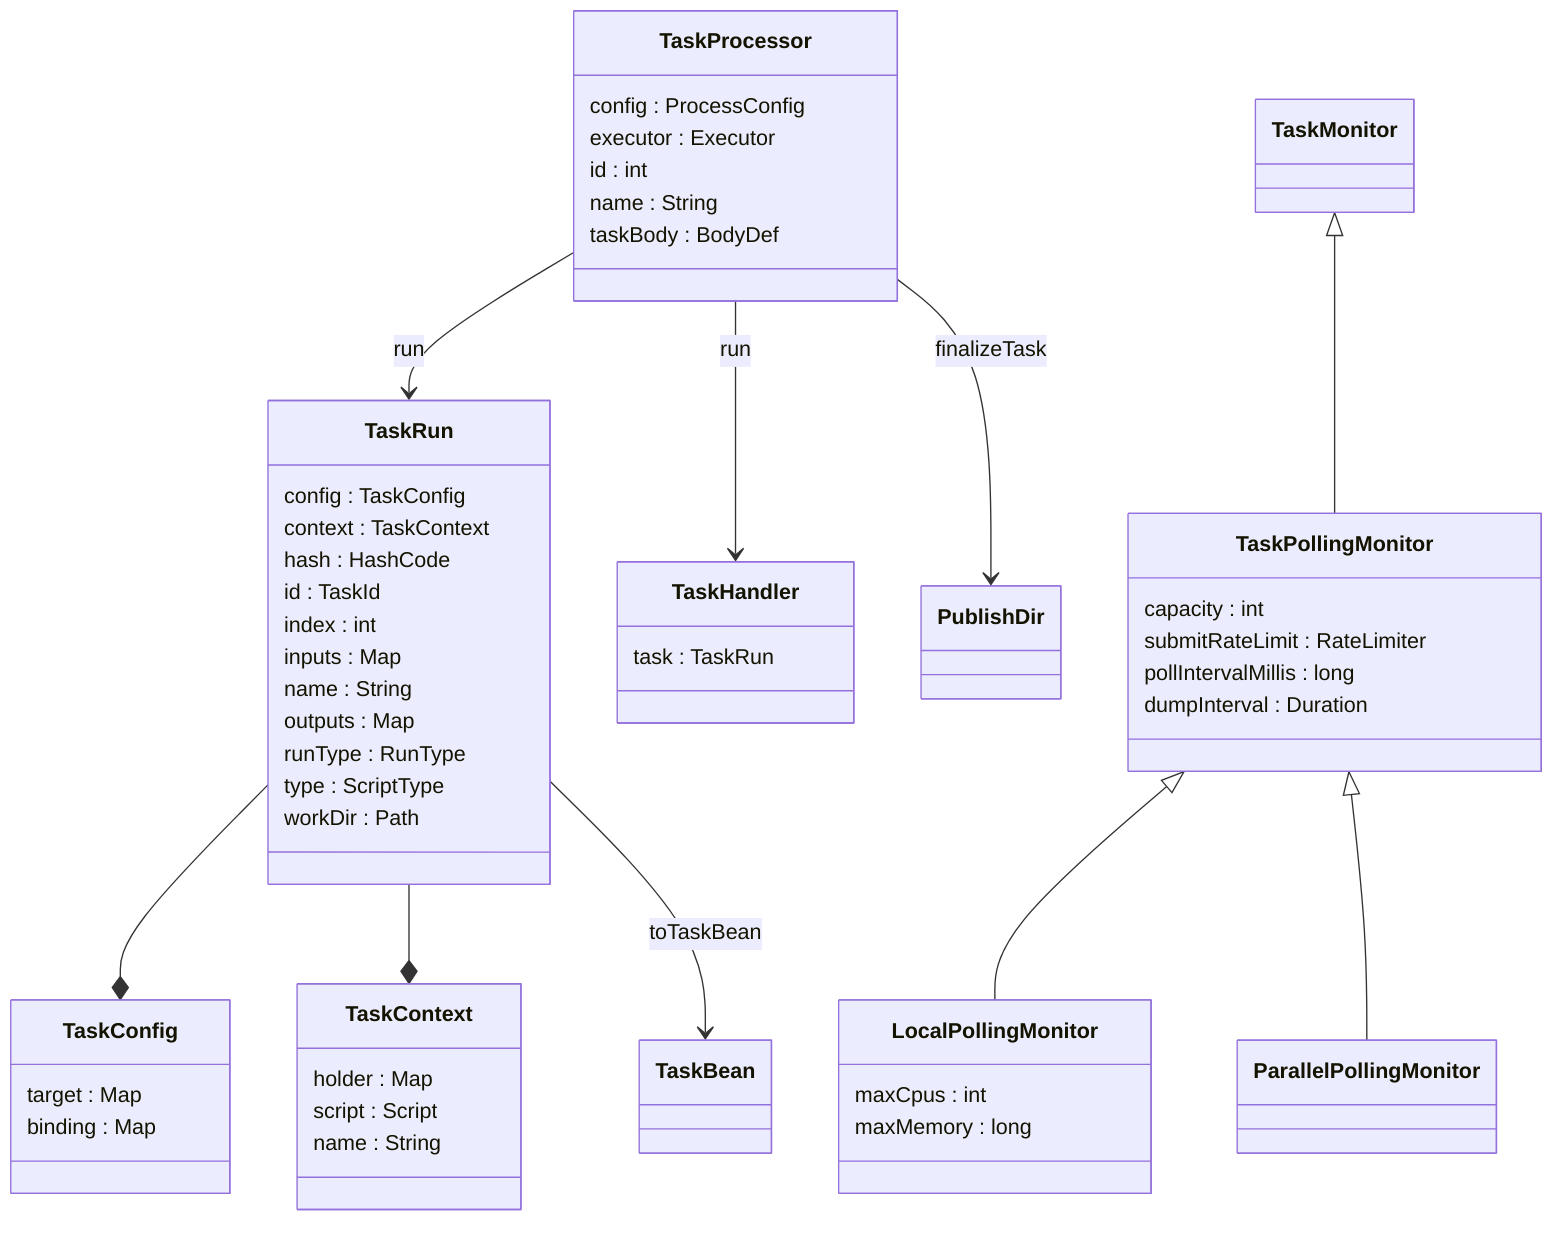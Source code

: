 classDiagram
    %%
    %% nextflow.processor
    %%
    %% ProcessDef --> TaskProcessor : run

    class TaskProcessor {
        config : ProcessConfig
        executor : Executor
        id : int
        name : String
        taskBody : BodyDef
    }
    TaskProcessor --> TaskRun : run
    TaskProcessor --> TaskHandler : run
    TaskProcessor --> PublishDir : finalizeTask

    class TaskRun {
        config : TaskConfig
        context : TaskContext
        hash : HashCode
        id : TaskId
        index : int
        inputs : Map
        name : String
        outputs : Map
        runType : RunType
        type : ScriptType
        workDir : Path
    }
    TaskRun --* TaskConfig
    TaskRun --* TaskContext
    TaskRun --> TaskBean : toTaskBean

    class TaskConfig {
        target : Map
        binding : Map
    }

    class TaskContext {
        holder : Map
        script : Script
        name : String
    }

    class TaskHandler {
        task : TaskRun
    }

    TaskMonitor <|-- TaskPollingMonitor

    class TaskPollingMonitor {
        capacity : int
        submitRateLimit : RateLimiter
        pollIntervalMillis : long
        dumpInterval : Duration
    }

    TaskPollingMonitor <|-- LocalPollingMonitor
    TaskPollingMonitor <|-- ParallelPollingMonitor

    class LocalPollingMonitor {
        maxCpus : int
        maxMemory : long
    }